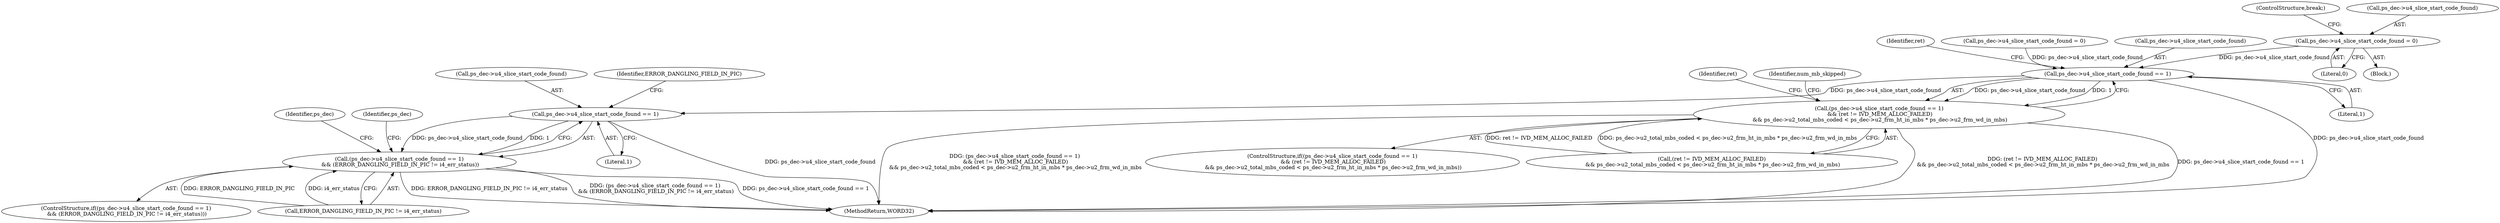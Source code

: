 digraph "0_Android_7109ce3f8f90a28ca9f0ee6e14f6ac5e414c62cf@pointer" {
"1001337" [label="(Call,ps_dec->u4_slice_start_code_found = 0)"];
"1001471" [label="(Call,ps_dec->u4_slice_start_code_found == 1)"];
"1001470" [label="(Call,(ps_dec->u4_slice_start_code_found == 1)\n && (ret != IVD_MEM_ALLOC_FAILED)\n && ps_dec->u2_total_mbs_coded < ps_dec->u2_frm_ht_in_mbs * ps_dec->u2_frm_wd_in_mbs)"];
"1001826" [label="(Call,ps_dec->u4_slice_start_code_found == 1)"];
"1001825" [label="(Call,(ps_dec->u4_slice_start_code_found == 1)\n && (ERROR_DANGLING_FIELD_IN_PIC != i4_err_status))"];
"1001838" [label="(Identifier,ps_dec)"];
"1001470" [label="(Call,(ps_dec->u4_slice_start_code_found == 1)\n && (ret != IVD_MEM_ALLOC_FAILED)\n && ps_dec->u2_total_mbs_coded < ps_dec->u2_frm_ht_in_mbs * ps_dec->u2_frm_wd_in_mbs)"];
"1001830" [label="(Literal,1)"];
"1001341" [label="(Literal,0)"];
"1001571" [label="(Identifier,ret)"];
"1001471" [label="(Call,ps_dec->u4_slice_start_code_found == 1)"];
"1001478" [label="(Identifier,ret)"];
"1001336" [label="(Block,)"];
"1001475" [label="(Literal,1)"];
"1002160" [label="(MethodReturn,WORD32)"];
"1000524" [label="(Call,ps_dec->u4_slice_start_code_found = 0)"];
"1001824" [label="(ControlStructure,if((ps_dec->u4_slice_start_code_found == 1)\n && (ERROR_DANGLING_FIELD_IN_PIC != i4_err_status)))"];
"1001497" [label="(Identifier,num_mb_skipped)"];
"1001826" [label="(Call,ps_dec->u4_slice_start_code_found == 1)"];
"1001469" [label="(ControlStructure,if((ps_dec->u4_slice_start_code_found == 1)\n && (ret != IVD_MEM_ALLOC_FAILED)\n && ps_dec->u2_total_mbs_coded < ps_dec->u2_frm_ht_in_mbs * ps_dec->u2_frm_wd_in_mbs))"];
"1001827" [label="(Call,ps_dec->u4_slice_start_code_found)"];
"1001342" [label="(ControlStructure,break;)"];
"1001832" [label="(Identifier,ERROR_DANGLING_FIELD_IN_PIC)"];
"1001831" [label="(Call,ERROR_DANGLING_FIELD_IN_PIC != i4_err_status)"];
"1001476" [label="(Call,(ret != IVD_MEM_ALLOC_FAILED)\n && ps_dec->u2_total_mbs_coded < ps_dec->u2_frm_ht_in_mbs * ps_dec->u2_frm_wd_in_mbs)"];
"1001994" [label="(Identifier,ps_dec)"];
"1001472" [label="(Call,ps_dec->u4_slice_start_code_found)"];
"1001337" [label="(Call,ps_dec->u4_slice_start_code_found = 0)"];
"1001338" [label="(Call,ps_dec->u4_slice_start_code_found)"];
"1001825" [label="(Call,(ps_dec->u4_slice_start_code_found == 1)\n && (ERROR_DANGLING_FIELD_IN_PIC != i4_err_status))"];
"1001337" -> "1001336"  [label="AST: "];
"1001337" -> "1001341"  [label="CFG: "];
"1001338" -> "1001337"  [label="AST: "];
"1001341" -> "1001337"  [label="AST: "];
"1001342" -> "1001337"  [label="CFG: "];
"1001337" -> "1001471"  [label="DDG: ps_dec->u4_slice_start_code_found"];
"1001471" -> "1001470"  [label="AST: "];
"1001471" -> "1001475"  [label="CFG: "];
"1001472" -> "1001471"  [label="AST: "];
"1001475" -> "1001471"  [label="AST: "];
"1001478" -> "1001471"  [label="CFG: "];
"1001470" -> "1001471"  [label="CFG: "];
"1001471" -> "1002160"  [label="DDG: ps_dec->u4_slice_start_code_found"];
"1001471" -> "1001470"  [label="DDG: ps_dec->u4_slice_start_code_found"];
"1001471" -> "1001470"  [label="DDG: 1"];
"1000524" -> "1001471"  [label="DDG: ps_dec->u4_slice_start_code_found"];
"1001471" -> "1001826"  [label="DDG: ps_dec->u4_slice_start_code_found"];
"1001470" -> "1001469"  [label="AST: "];
"1001470" -> "1001476"  [label="CFG: "];
"1001476" -> "1001470"  [label="AST: "];
"1001497" -> "1001470"  [label="CFG: "];
"1001571" -> "1001470"  [label="CFG: "];
"1001470" -> "1002160"  [label="DDG: (ret != IVD_MEM_ALLOC_FAILED)\n && ps_dec->u2_total_mbs_coded < ps_dec->u2_frm_ht_in_mbs * ps_dec->u2_frm_wd_in_mbs"];
"1001470" -> "1002160"  [label="DDG: ps_dec->u4_slice_start_code_found == 1"];
"1001470" -> "1002160"  [label="DDG: (ps_dec->u4_slice_start_code_found == 1)\n && (ret != IVD_MEM_ALLOC_FAILED)\n && ps_dec->u2_total_mbs_coded < ps_dec->u2_frm_ht_in_mbs * ps_dec->u2_frm_wd_in_mbs"];
"1001476" -> "1001470"  [label="DDG: ret != IVD_MEM_ALLOC_FAILED"];
"1001476" -> "1001470"  [label="DDG: ps_dec->u2_total_mbs_coded < ps_dec->u2_frm_ht_in_mbs * ps_dec->u2_frm_wd_in_mbs"];
"1001826" -> "1001825"  [label="AST: "];
"1001826" -> "1001830"  [label="CFG: "];
"1001827" -> "1001826"  [label="AST: "];
"1001830" -> "1001826"  [label="AST: "];
"1001832" -> "1001826"  [label="CFG: "];
"1001825" -> "1001826"  [label="CFG: "];
"1001826" -> "1002160"  [label="DDG: ps_dec->u4_slice_start_code_found"];
"1001826" -> "1001825"  [label="DDG: ps_dec->u4_slice_start_code_found"];
"1001826" -> "1001825"  [label="DDG: 1"];
"1001825" -> "1001824"  [label="AST: "];
"1001825" -> "1001831"  [label="CFG: "];
"1001831" -> "1001825"  [label="AST: "];
"1001838" -> "1001825"  [label="CFG: "];
"1001994" -> "1001825"  [label="CFG: "];
"1001825" -> "1002160"  [label="DDG: ERROR_DANGLING_FIELD_IN_PIC != i4_err_status"];
"1001825" -> "1002160"  [label="DDG: (ps_dec->u4_slice_start_code_found == 1)\n && (ERROR_DANGLING_FIELD_IN_PIC != i4_err_status)"];
"1001825" -> "1002160"  [label="DDG: ps_dec->u4_slice_start_code_found == 1"];
"1001831" -> "1001825"  [label="DDG: ERROR_DANGLING_FIELD_IN_PIC"];
"1001831" -> "1001825"  [label="DDG: i4_err_status"];
}

